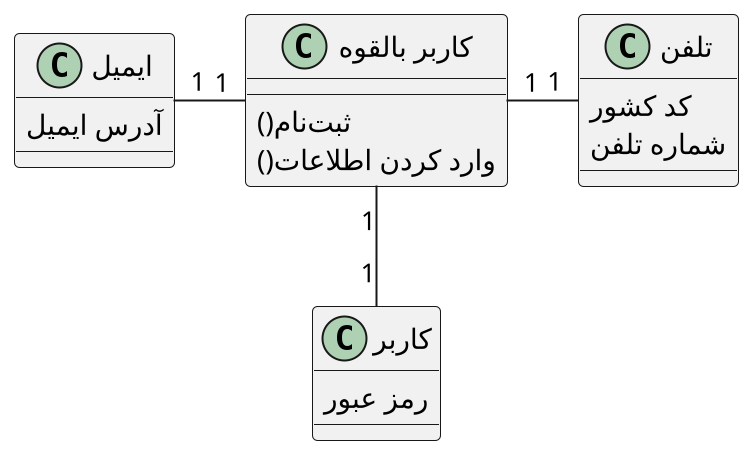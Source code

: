 @startuml signup

scale 2
skinparam DefaultFontName B Nazanin


class "کاربر بالقوه" as potential_user {
    ثبت‌نام()
    وارد کردن اطلاعات()
}

class "ایمیل" as address {
    آدرس ایمیل
}

class "تلفن" as phone {
    کد کشور
    شماره تلفن
}

class "کاربر" as user {
    رمز عبور
}

potential_user "1" -left- "1" address
potential_user "1" -right- "1" phone
potential_user "1" -down- "1" user

@enduml
